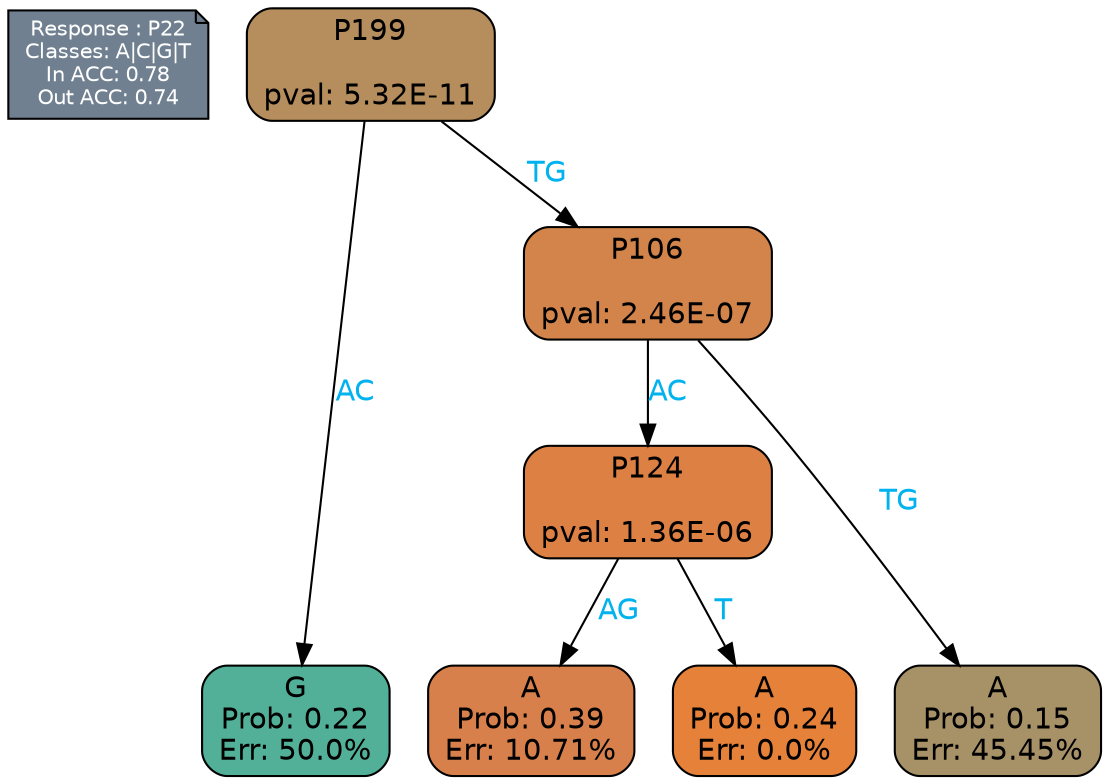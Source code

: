 digraph Tree {
node [shape=box, style="filled, rounded", color="black", fontname=helvetica] ;
graph [ranksep=equally, splines=polylines, bgcolor=transparent, dpi=600] ;
edge [fontname=helvetica] ;
LEGEND [label="Response : P22
Classes: A|C|G|T
In ACC: 0.78
Out ACC: 0.74
",shape=note,align=left,style=filled,fillcolor="slategray",fontcolor="white",fontsize=10];1 [label="P199

pval: 5.32E-11", fillcolor="#b68d5c"] ;
2 [label="G
Prob: 0.22
Err: 50.0%", fillcolor="#52b099"] ;
3 [label="P106

pval: 2.46E-07", fillcolor="#d2844b"] ;
4 [label="P124

pval: 1.36E-06", fillcolor="#dd8044"] ;
5 [label="A
Prob: 0.39
Err: 10.71%", fillcolor="#d8804b"] ;
6 [label="A
Prob: 0.24
Err: 0.0%", fillcolor="#e58139"] ;
7 [label="A
Prob: 0.15
Err: 45.45%", fillcolor="#a79167"] ;
1 -> 2 [label="AC",fontcolor=deepskyblue2] ;
1 -> 3 [label="TG",fontcolor=deepskyblue2] ;
3 -> 4 [label="AC",fontcolor=deepskyblue2] ;
3 -> 7 [label="TG",fontcolor=deepskyblue2] ;
4 -> 5 [label="AG",fontcolor=deepskyblue2] ;
4 -> 6 [label="T",fontcolor=deepskyblue2] ;
{rank = same; 2;5;6;7;}{rank = same; LEGEND;1;}}